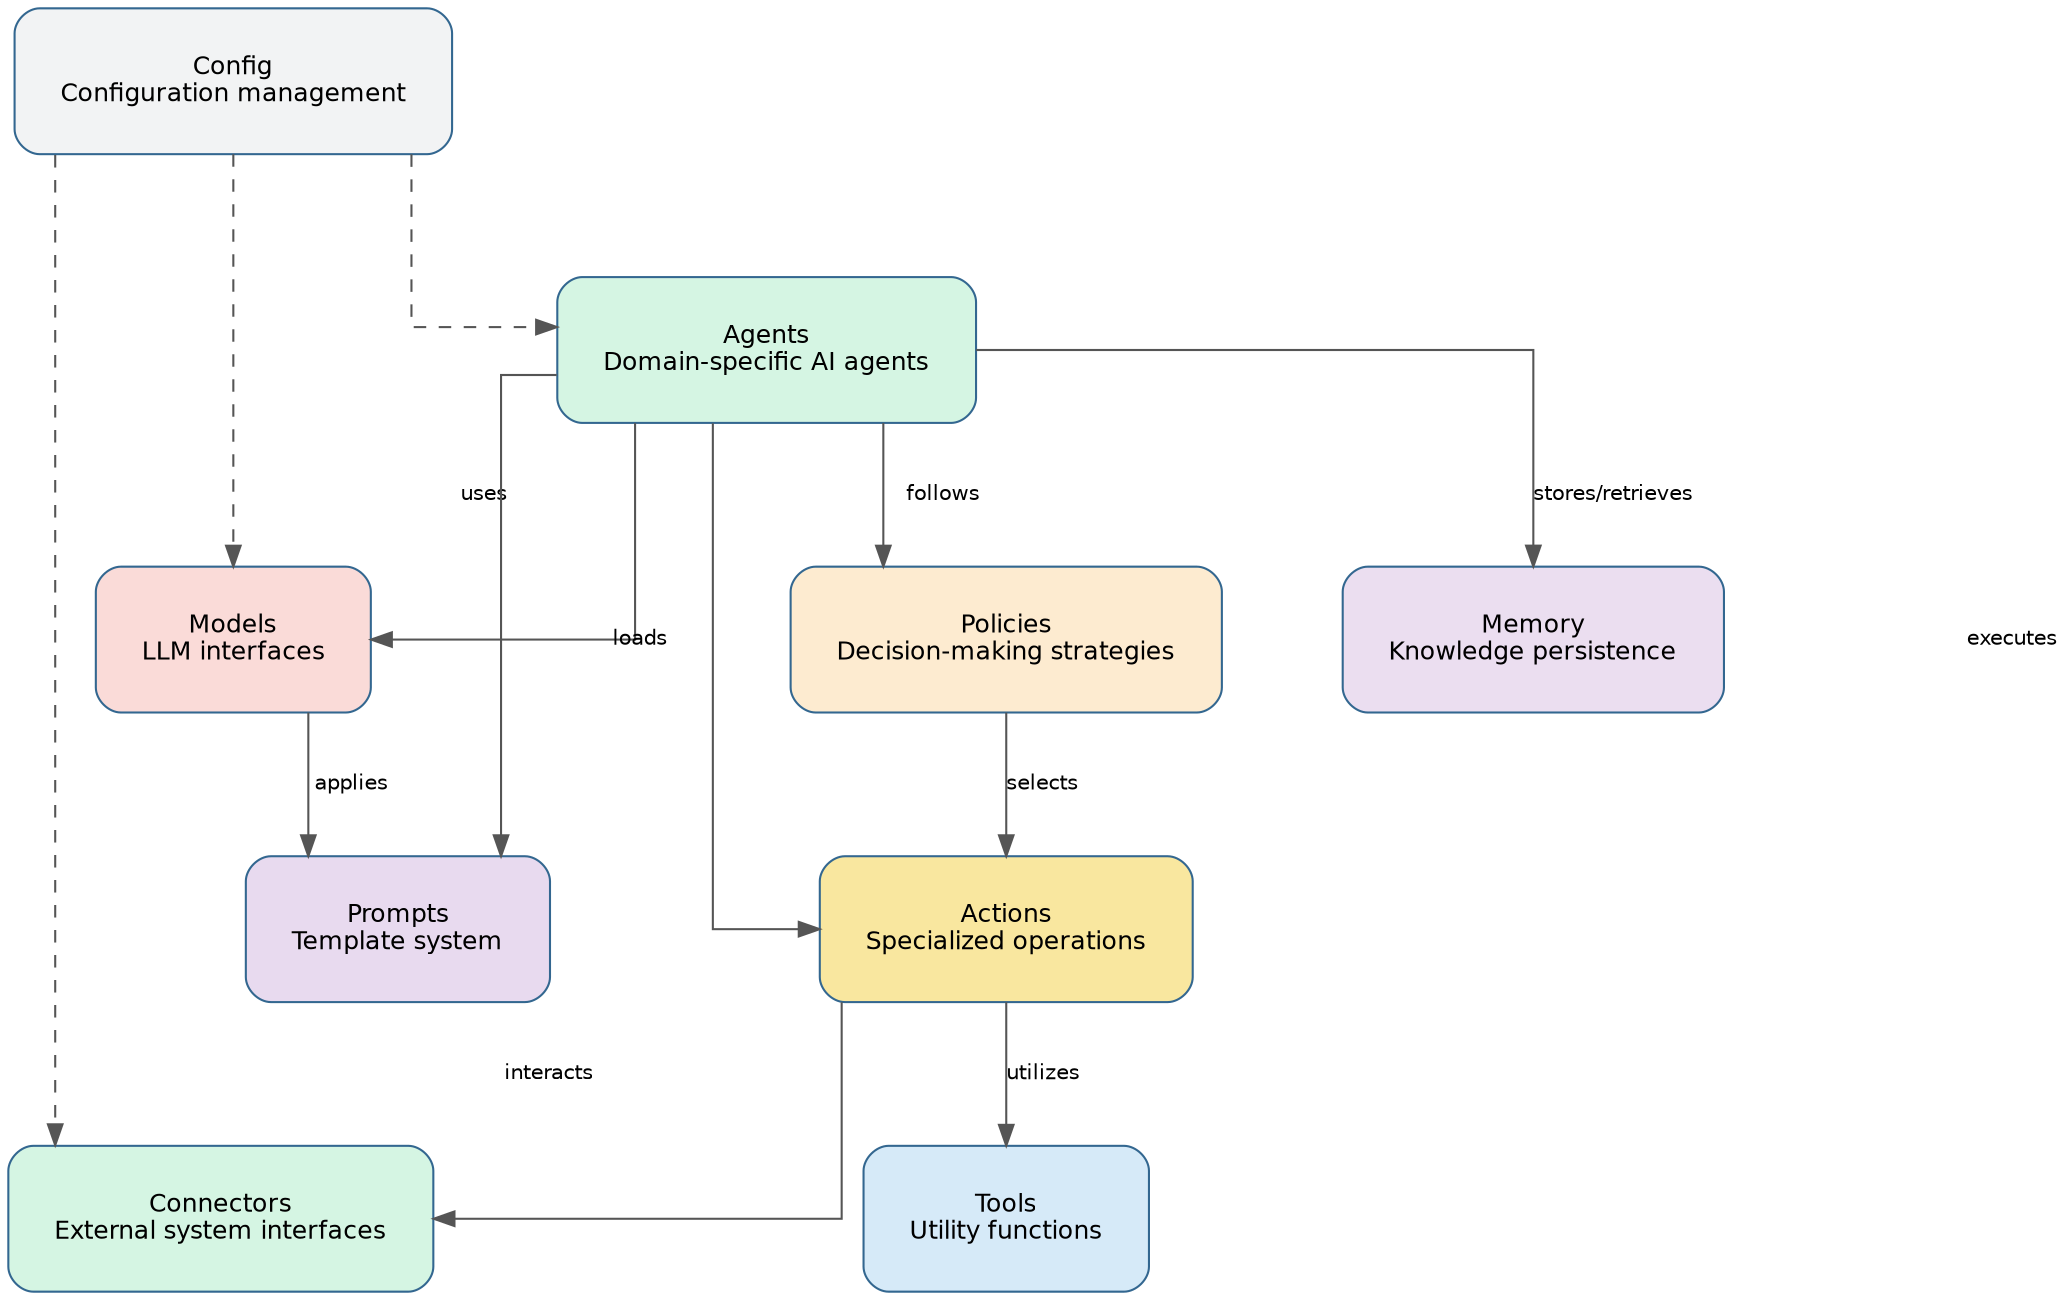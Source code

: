 digraph "Sherpa AI Architecture" {
    graph [fontname="Helvetica", fontsize=14, rankdir=TB, splines=ortho, nodesep=0.8, ranksep=0.8];
    node [fontname="Helvetica", fontsize=12, shape=box, style="filled,rounded", fillcolor="#f5f5f5", color="#336790", margin=0.3];
    edge [fontname="Helvetica", fontsize=10, color="#555555"];

    /* Main Components */
    Agents [fillcolor="#d5f5e3", label="Agents\nDomain-specific AI agents"];
    Policies [fillcolor="#fdebd0", label="Policies\nDecision-making strategies"];
    Memory [fillcolor="#ebdef0", label="Memory\nKnowledge persistence"];
    Models [fillcolor="#fadbd8", label="Models\nLLM interfaces"];
    Prompts [fillcolor="#e8daef", label="Prompts\nTemplate system"];
    Actions [fillcolor="#f9e79f", label="Actions\nSpecialized operations"];
    Tools [fillcolor="#d6eaf8", label="Tools\nUtility functions"];
    Connectors [fillcolor="#d5f5e3", label="Connectors\nExternal system interfaces"];
    Config [fillcolor="#f2f3f4", label="Config\nConfiguration management"];

    /* Connections */
    Agents -> Models [label="uses"];
    Agents -> Prompts [label="loads"];
    Agents -> Memory [label="stores/retrieves"];
    Agents -> Actions [label="executes"];
    Agents -> Policies [label="follows"];
    Policies -> Actions [label="selects"];
    Actions -> Tools [label="utilizes"];
    Actions -> Connectors [label="interacts"];
    Models -> Prompts [label="applies"];
    Config -> {Agents, Models, Connectors} [style="dashed"];
} 